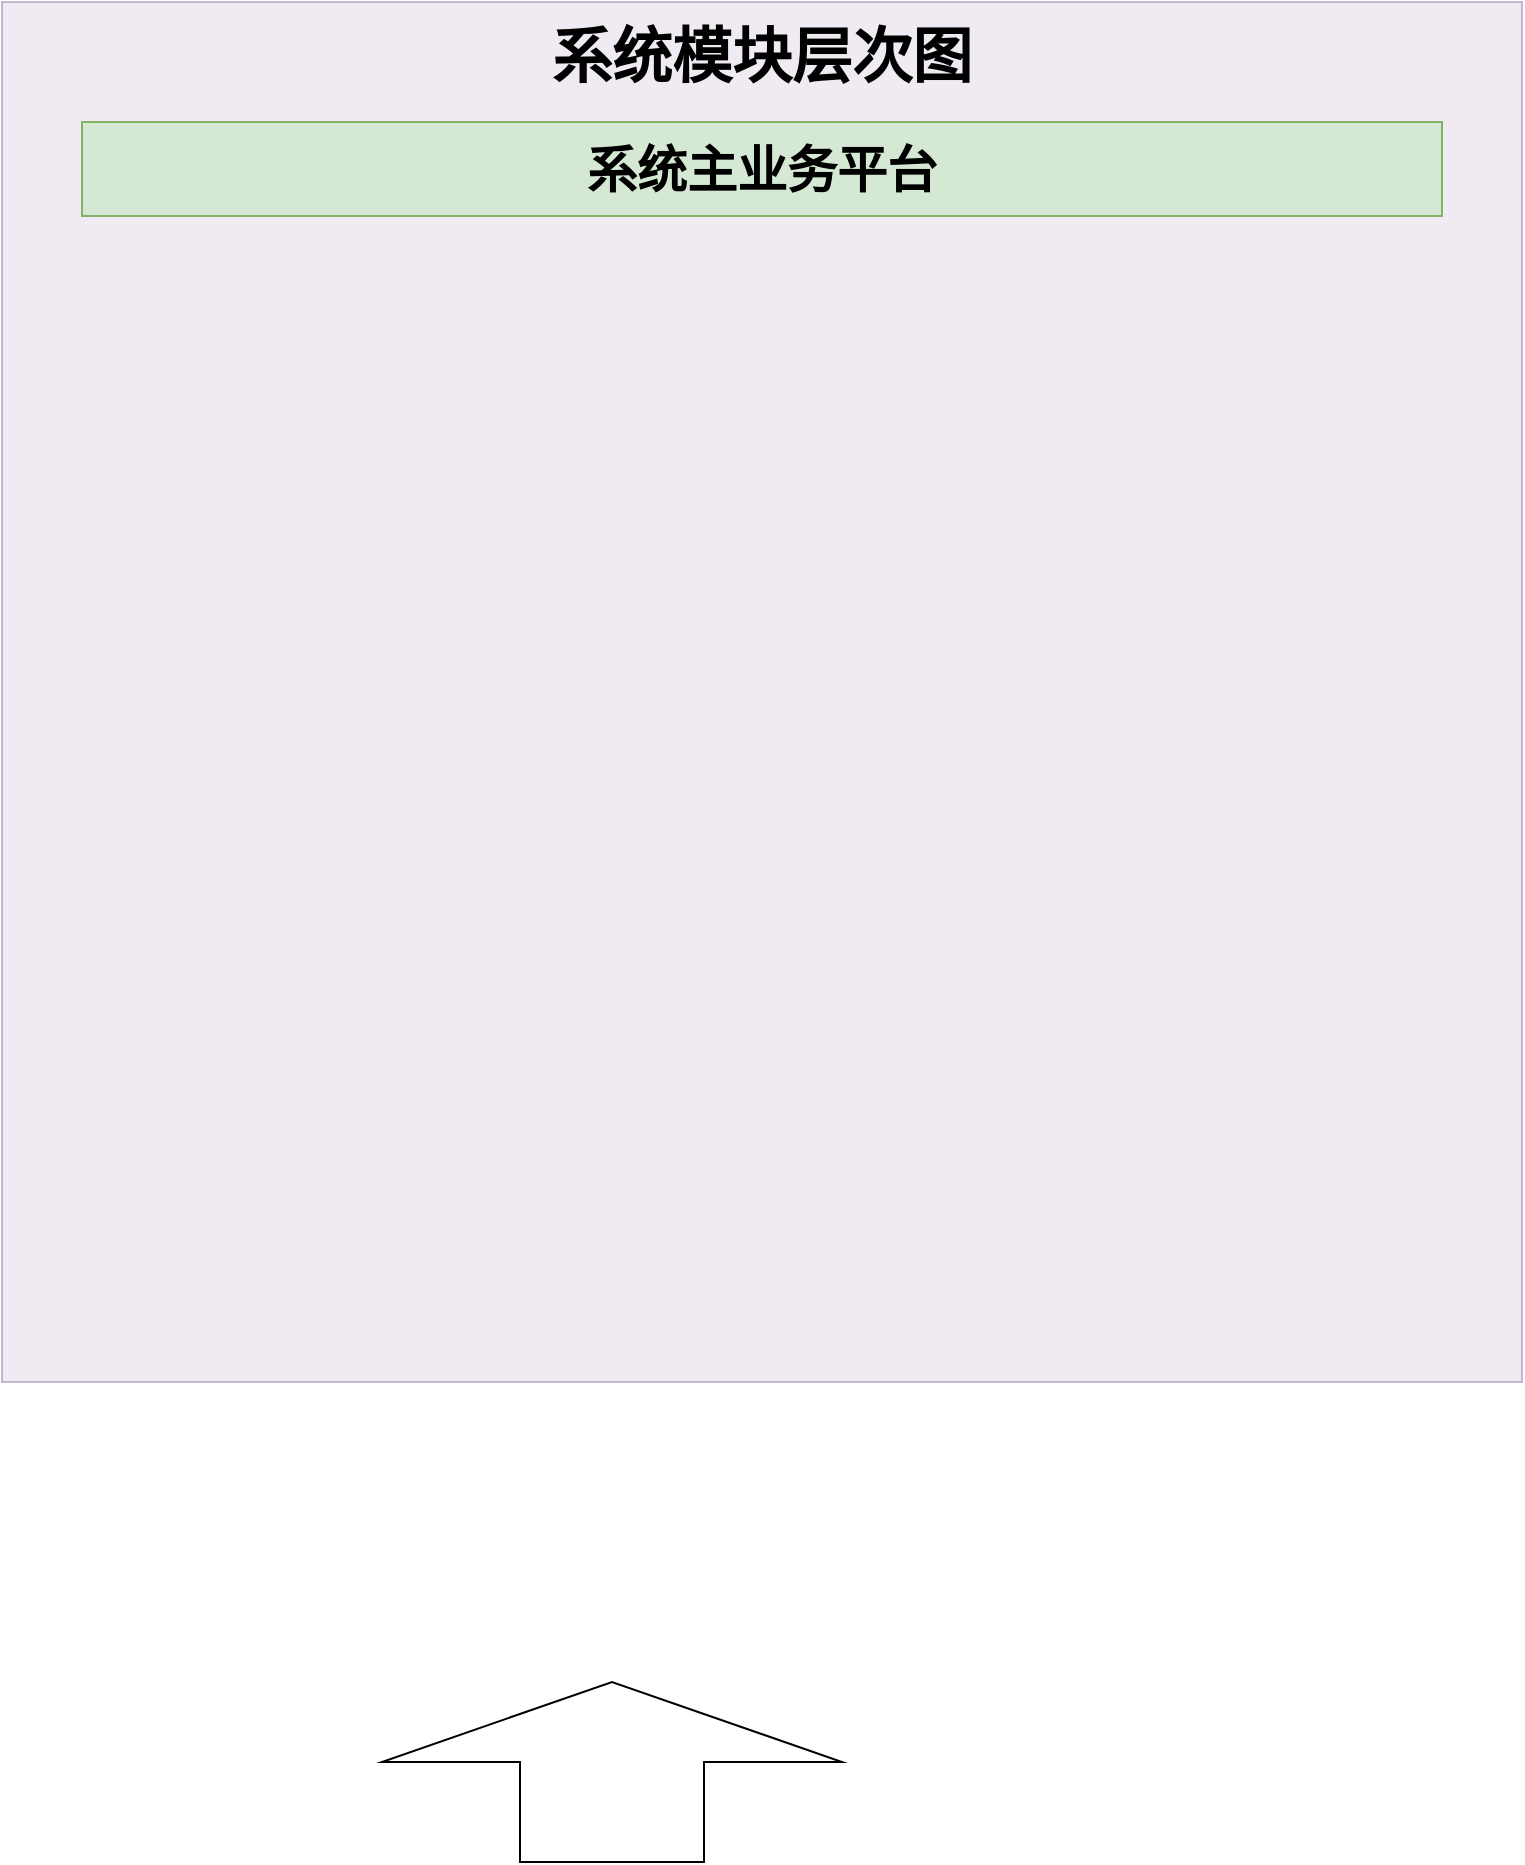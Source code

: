 <mxfile version="21.1.9" type="github">
  <diagram id="C5RBs43oDa-KdzZeNtuy" name="Page-1">
    <mxGraphModel dx="1420" dy="750" grid="1" gridSize="10" guides="1" tooltips="1" connect="1" arrows="1" fold="1" page="1" pageScale="1" pageWidth="827" pageHeight="1169" math="0" shadow="0">
      <root>
        <mxCell id="WIyWlLk6GJQsqaUBKTNV-0" />
        <mxCell id="WIyWlLk6GJQsqaUBKTNV-1" parent="WIyWlLk6GJQsqaUBKTNV-0" />
        <mxCell id="8jzJQ11-NJ104oRO7Ddy-0" value="" style="html=1;shadow=0;align=center;verticalAlign=middle;shape=mxgraph.arrows2.arrow;dy=0.6;dx=40;direction=north;notch=0;strokeColor=default;" vertex="1" parent="WIyWlLk6GJQsqaUBKTNV-1">
          <mxGeometry x="230" y="880" width="230" height="90" as="geometry" />
        </mxCell>
        <mxCell id="8jzJQ11-NJ104oRO7Ddy-1" value="" style="rounded=0;whiteSpace=wrap;html=1;fillColor=#e1d5e7;fillStyle=auto;strokeColor=#9673a6;opacity=50;" vertex="1" parent="WIyWlLk6GJQsqaUBKTNV-1">
          <mxGeometry x="40" y="40" width="760" height="690" as="geometry" />
        </mxCell>
        <mxCell id="8jzJQ11-NJ104oRO7Ddy-2" value="系统模块层次图" style="rounded=0;whiteSpace=wrap;html=1;fillColor=none;strokeColor=none;fontSize=30;fontStyle=1;fontFamily=微软雅黑;" vertex="1" parent="WIyWlLk6GJQsqaUBKTNV-1">
          <mxGeometry x="40" y="43" width="760" height="47" as="geometry" />
        </mxCell>
        <mxCell id="8jzJQ11-NJ104oRO7Ddy-3" value="系统主业务平台" style="rounded=0;whiteSpace=wrap;html=1;fillColor=#d5e8d4;strokeColor=#82b366;fontSize=25;fontStyle=1;fontFamily=微软雅黑;" vertex="1" parent="WIyWlLk6GJQsqaUBKTNV-1">
          <mxGeometry x="80" y="100" width="680" height="47" as="geometry" />
        </mxCell>
      </root>
    </mxGraphModel>
  </diagram>
</mxfile>

